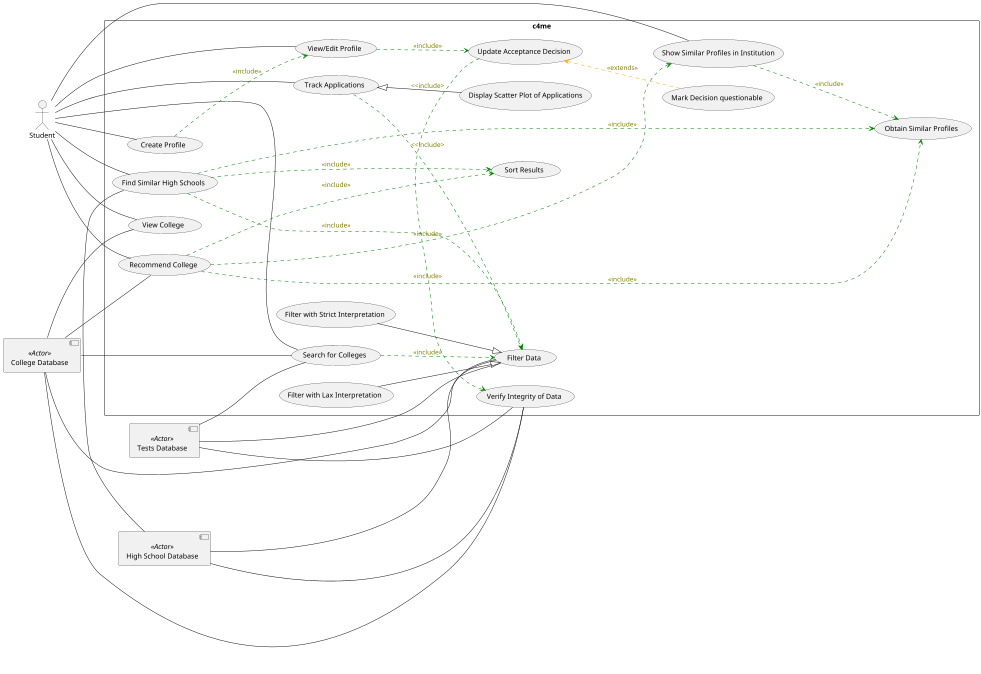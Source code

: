 @startuml
scale 0.5
left to right direction

' Actors
actor Student
' actor Admin
' Not sure about these external actors, I think they're going to be internal
component "Tests Database" <<Actor>> as tdb
component "High School Database" <<Actor>> as hsdb
component "College Database" <<Actor>> as cdb


skinparam ArrowFontColor Olive

rectangle c4me {
    ' Use cases for Student
    (Create Profile) as UC1
    (View/Edit Profile) as UC2
    (Update Acceptance Decision) as UC3
    (Verify Integrity of Data) as UC4
    (Filter Data) as UC5
    (Filter with Strict Interpretation) as UC6
    (Filter with Lax Interpretation) as UC7
    (Sort Results) as UC8
    (View College) as UC9
    (Search for Colleges) as UC10
    (Recommend College) as UC11
    (Show Similar Profiles in Institution) as UC12
    (Obtain Similar Profiles) as UC13
    (Find Similar High Schools) as UC14
    (Track Applications) as UC15
    (Display Scatter Plot of Applications) as UC16
    (Mark Decision questionable) as UC17

    ' Student Relationships
    Student -- UC1
    Student -- UC2
    Student -- UC9
    Student -- UC10
    Student -- UC11
    Student -- UC12
    Student -- UC14
    Student -- UC15

     'Generalizations 
    UC1 .[#green].> UC2 : <<include>>
    UC2 .[#green].> UC3 : <<include>>
    ' UC2 ..[#green]> UC4 : <<include>>
    UC3 <.[#Orange]. UC17 : <<extends>>
    UC10 .[#green].> UC5 : <<include>>
    UC3 .[#green]> UC4 : <<include>>
    ' UC10 ..[#green]> UC8 : <<include>>
    UC11 ....[#green]> UC12 : <<include>>
    UC11 ...[#green]> UC13 : <<include>>
    UC11 ...[#green]> UC8 : <<include>>
    UC12 ...[#green]> UC13 : <<include>>
    UC14 ...[#green]> UC13 : <<include>>
    UC14 ...[#green]> UC5 : <<include>>
    UC14 ...[#green]> UC8 : <<include>>
    UC15 <|-- UC16 : <<include>
    UC15 ..[#green]> UC5 : <<include>

    
    UC6 --|> UC5 
    UC7 --|> UC5
    
    cdb  -- UC4
    tdb  -- UC4
    hsdb -- UC4
    cdb  -- UC5
    tdb  -- UC5
    tdb -- UC10
    hsdb -- UC5

    cdb -- UC9
    cdb -- UC11
    cdb -- UC10

    hsdb - UC14




    ' Use cases for Admin
    ' (Scrape college rankings) as UCA1
    ' (Import College Scorecard data file) as UCA2
    ' (Scrape CollegeData.com) as UCA3
    ' (Delete all student profiles) as UCA4
    ' (Import student profile dataset) as UCA5
    ' (Review questionable acceptance decisions) as UCA6
    

    ' Use cases for database
    ' UCD2 --|> UCD1
    ' UCD3 --|> UCD1


    ' ' Misc Use Cases
    ' (Authenticate) as Auth
    ' UC2 .> Auth : <<include>>
    ' UC3 .> Auth : <<include>>
    ' UC4 .> Auth : <<include>>
    ' UC5 .> Auth : <<include>>
    ' UC6 .> Auth : <<include>>
    ' UC7 .> Auth : <<include>>
    ' UC8 .> Auth : <<include>>
    ' UC9 .> Auth : <<include>>




    'Admin Relationships
    ' Admin -- UCA1
    ' Admin -- UCA2
    ' Admin -- UCA3
    ' Admin -- UCA4
    ' Admin -- UCA5
    ' Admin -- UCA6

    'Database Relationships 
    ' db -- UC1
    ' db -- UC2
    ' db -- UCD1
    ' db -- UCD2
    ' db -- UCD3
}

@enduml
